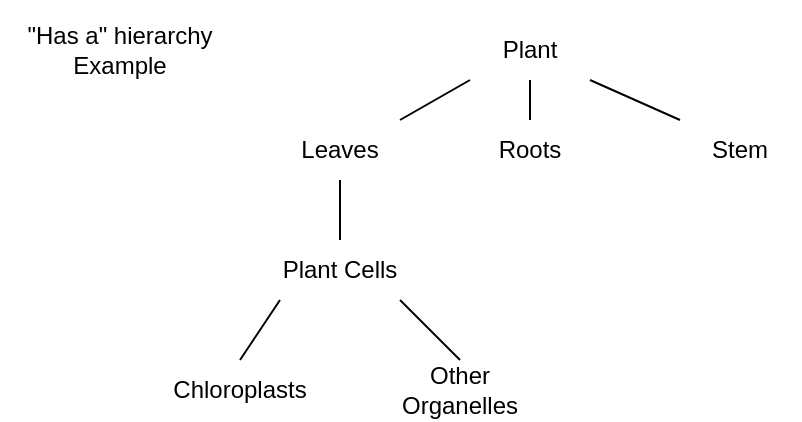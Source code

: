 <mxfile version="24.6.5" type="google">
  <diagram name="Page-1" id="ZVVMS4vXMJ_gvNRHPp_H">
    <mxGraphModel grid="1" page="1" gridSize="10" guides="1" tooltips="1" connect="1" arrows="1" fold="1" pageScale="1" pageWidth="850" pageHeight="1100" math="0" shadow="0">
      <root>
        <mxCell id="0" />
        <mxCell id="1" parent="0" />
        <mxCell id="BqmDUFY_o_EuVMiYffIQ-45" style="rounded=0;orthogonalLoop=1;jettySize=auto;html=1;exitX=0.5;exitY=1;exitDx=0;exitDy=0;entryX=0.5;entryY=0;entryDx=0;entryDy=0;endArrow=none;endFill=0;" edge="1" parent="1" source="BqmDUFY_o_EuVMiYffIQ-34" target="BqmDUFY_o_EuVMiYffIQ-39">
          <mxGeometry relative="1" as="geometry" />
        </mxCell>
        <mxCell id="BqmDUFY_o_EuVMiYffIQ-34" value="Leaves" style="text;html=1;align=center;verticalAlign=middle;whiteSpace=wrap;rounded=0;" vertex="1" parent="1">
          <mxGeometry x="310" y="90" width="60" height="30" as="geometry" />
        </mxCell>
        <mxCell id="BqmDUFY_o_EuVMiYffIQ-42" style="edgeStyle=orthogonalEdgeStyle;rounded=0;orthogonalLoop=1;jettySize=auto;html=1;exitX=0.5;exitY=1;exitDx=0;exitDy=0;entryX=0.5;entryY=0;entryDx=0;entryDy=0;endArrow=none;endFill=0;" edge="1" parent="1" source="BqmDUFY_o_EuVMiYffIQ-35" target="BqmDUFY_o_EuVMiYffIQ-36">
          <mxGeometry relative="1" as="geometry" />
        </mxCell>
        <mxCell id="BqmDUFY_o_EuVMiYffIQ-43" style="rounded=0;orthogonalLoop=1;jettySize=auto;html=1;exitX=0;exitY=1;exitDx=0;exitDy=0;entryX=1;entryY=0;entryDx=0;entryDy=0;endArrow=none;endFill=0;" edge="1" parent="1" source="BqmDUFY_o_EuVMiYffIQ-35" target="BqmDUFY_o_EuVMiYffIQ-34">
          <mxGeometry relative="1" as="geometry" />
        </mxCell>
        <mxCell id="BqmDUFY_o_EuVMiYffIQ-44" style="rounded=0;orthogonalLoop=1;jettySize=auto;html=1;exitX=1;exitY=1;exitDx=0;exitDy=0;entryX=0;entryY=0;entryDx=0;entryDy=0;endArrow=none;endFill=0;" edge="1" parent="1" source="BqmDUFY_o_EuVMiYffIQ-35" target="BqmDUFY_o_EuVMiYffIQ-37">
          <mxGeometry relative="1" as="geometry" />
        </mxCell>
        <mxCell id="BqmDUFY_o_EuVMiYffIQ-35" value="Plant" style="text;html=1;align=center;verticalAlign=middle;whiteSpace=wrap;rounded=0;" vertex="1" parent="1">
          <mxGeometry x="405" y="40" width="60" height="30" as="geometry" />
        </mxCell>
        <mxCell id="BqmDUFY_o_EuVMiYffIQ-36" value="Roots" style="text;html=1;align=center;verticalAlign=middle;whiteSpace=wrap;rounded=0;" vertex="1" parent="1">
          <mxGeometry x="405" y="90" width="60" height="30" as="geometry" />
        </mxCell>
        <mxCell id="BqmDUFY_o_EuVMiYffIQ-37" value="Stem" style="text;html=1;align=center;verticalAlign=middle;whiteSpace=wrap;rounded=0;" vertex="1" parent="1">
          <mxGeometry x="510" y="90" width="60" height="30" as="geometry" />
        </mxCell>
        <mxCell id="BqmDUFY_o_EuVMiYffIQ-46" style="rounded=0;orthogonalLoop=1;jettySize=auto;html=1;exitX=0;exitY=1;exitDx=0;exitDy=0;entryX=0.5;entryY=0;entryDx=0;entryDy=0;endArrow=none;endFill=0;" edge="1" parent="1" source="BqmDUFY_o_EuVMiYffIQ-39" target="BqmDUFY_o_EuVMiYffIQ-40">
          <mxGeometry relative="1" as="geometry" />
        </mxCell>
        <mxCell id="BqmDUFY_o_EuVMiYffIQ-47" style="rounded=0;orthogonalLoop=1;jettySize=auto;html=1;exitX=1;exitY=1;exitDx=0;exitDy=0;entryX=0.5;entryY=0;entryDx=0;entryDy=0;endArrow=none;endFill=0;" edge="1" parent="1" source="BqmDUFY_o_EuVMiYffIQ-39" target="BqmDUFY_o_EuVMiYffIQ-41">
          <mxGeometry relative="1" as="geometry" />
        </mxCell>
        <mxCell id="BqmDUFY_o_EuVMiYffIQ-39" value="Plant Cells" style="text;html=1;align=center;verticalAlign=middle;whiteSpace=wrap;rounded=0;" vertex="1" parent="1">
          <mxGeometry x="310" y="150" width="60" height="30" as="geometry" />
        </mxCell>
        <mxCell id="BqmDUFY_o_EuVMiYffIQ-40" value="Chloroplasts" style="text;html=1;align=center;verticalAlign=middle;whiteSpace=wrap;rounded=0;" vertex="1" parent="1">
          <mxGeometry x="260" y="210" width="60" height="30" as="geometry" />
        </mxCell>
        <mxCell id="BqmDUFY_o_EuVMiYffIQ-41" value="Other Organelles" style="text;html=1;align=center;verticalAlign=middle;whiteSpace=wrap;rounded=0;" vertex="1" parent="1">
          <mxGeometry x="370" y="210" width="60" height="30" as="geometry" />
        </mxCell>
        <mxCell id="BqmDUFY_o_EuVMiYffIQ-52" value="&quot;Has a&quot; hierarchy Example" style="text;html=1;align=center;verticalAlign=middle;whiteSpace=wrap;rounded=0;" vertex="1" parent="1">
          <mxGeometry x="170" y="30" width="120" height="50" as="geometry" />
        </mxCell>
      </root>
    </mxGraphModel>
  </diagram>
</mxfile>
